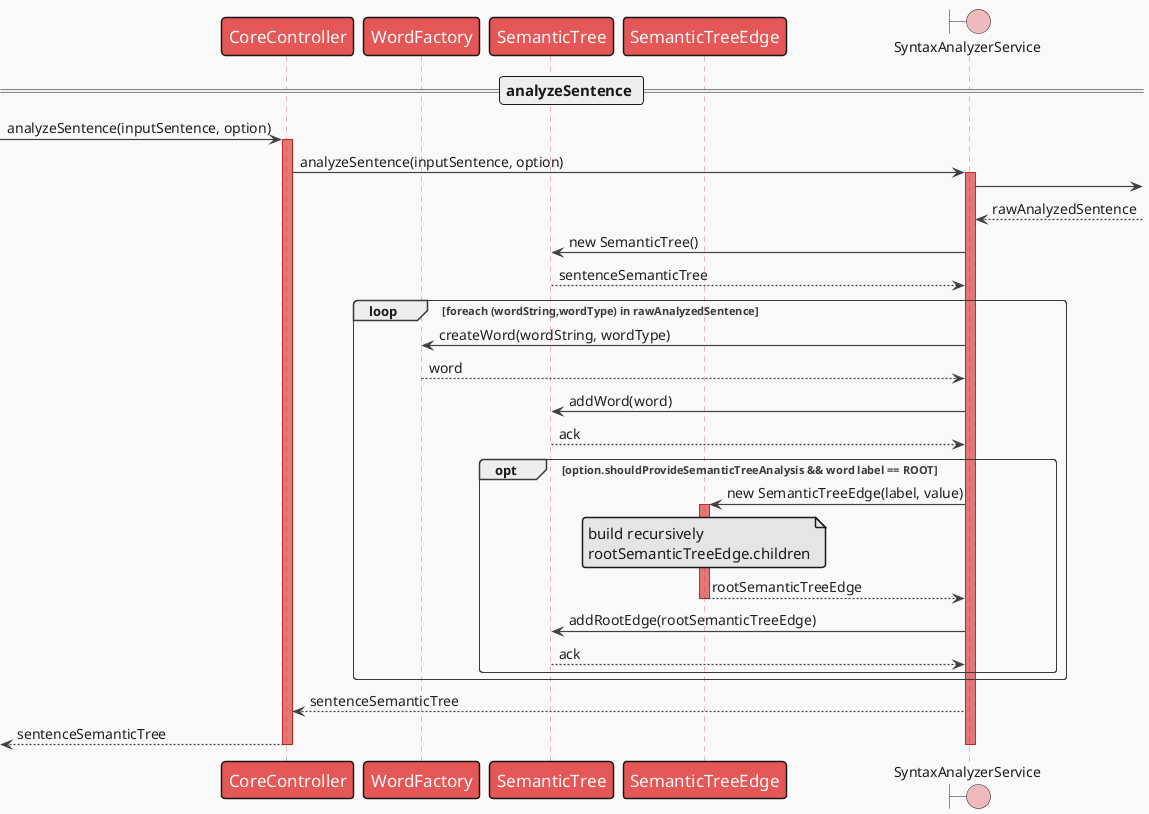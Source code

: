 @startuml internalSequenceDiagram_analyzeSentence
!theme mars
skinparam actor{
  style awesome
  FontSize 20
}
skinparam participant{
  FontSize 17
}
skinparam Arrow{
  Color #404040
  FontColor #1f1f1f
  FontSize 14
  Thickness 1.2
}
skinparam Note{
  FontSize 15
}
skinparam sequence{
  DividerFontSize 15
  LifeLineBackgroundColor #d93b3b70
  LifeLineBorderColor #c4000090
}
participant CoreController as C
participant WordFactory as WF
participant SemanticTree as ST
participant SemanticTreeEdge as STE
boundary SyntaxAnalyzerService as SA

== analyzeSentence ==
  -> C : analyzeSentence(inputSentence, option)
  activate C
  C -> SA : analyzeSentence(inputSentence, option)
activate SA
  SA ->
  SA <-- : rawAnalyzedSentence
  SA -> ST : new SemanticTree()
  ST --> SA : sentenceSemanticTree
loop foreach (wordString,wordType) in rawAnalyzedSentence
    SA -> WF : createWord(wordString, wordType)
    WF --> SA : word
    SA -> ST : addWord(word)
    ST --> SA : ack
    opt option.shouldProvideSemanticTreeAnalysis && word label == ROOT
    SA -> STE : new SemanticTreeEdge(label, value)
    activate STE
    note over STE
    build recursively
    rootSemanticTreeEdge.children
    end note
    STE --> SA : rootSemanticTreeEdge
    deactivate STE
    SA -> ST : addRootEdge(rootSemanticTreeEdge)
    ST --> SA : ack
    end
end
  SA --> C : sentenceSemanticTree
  <-- C : sentenceSemanticTree
deactivate SA
deactivate C
@enduml